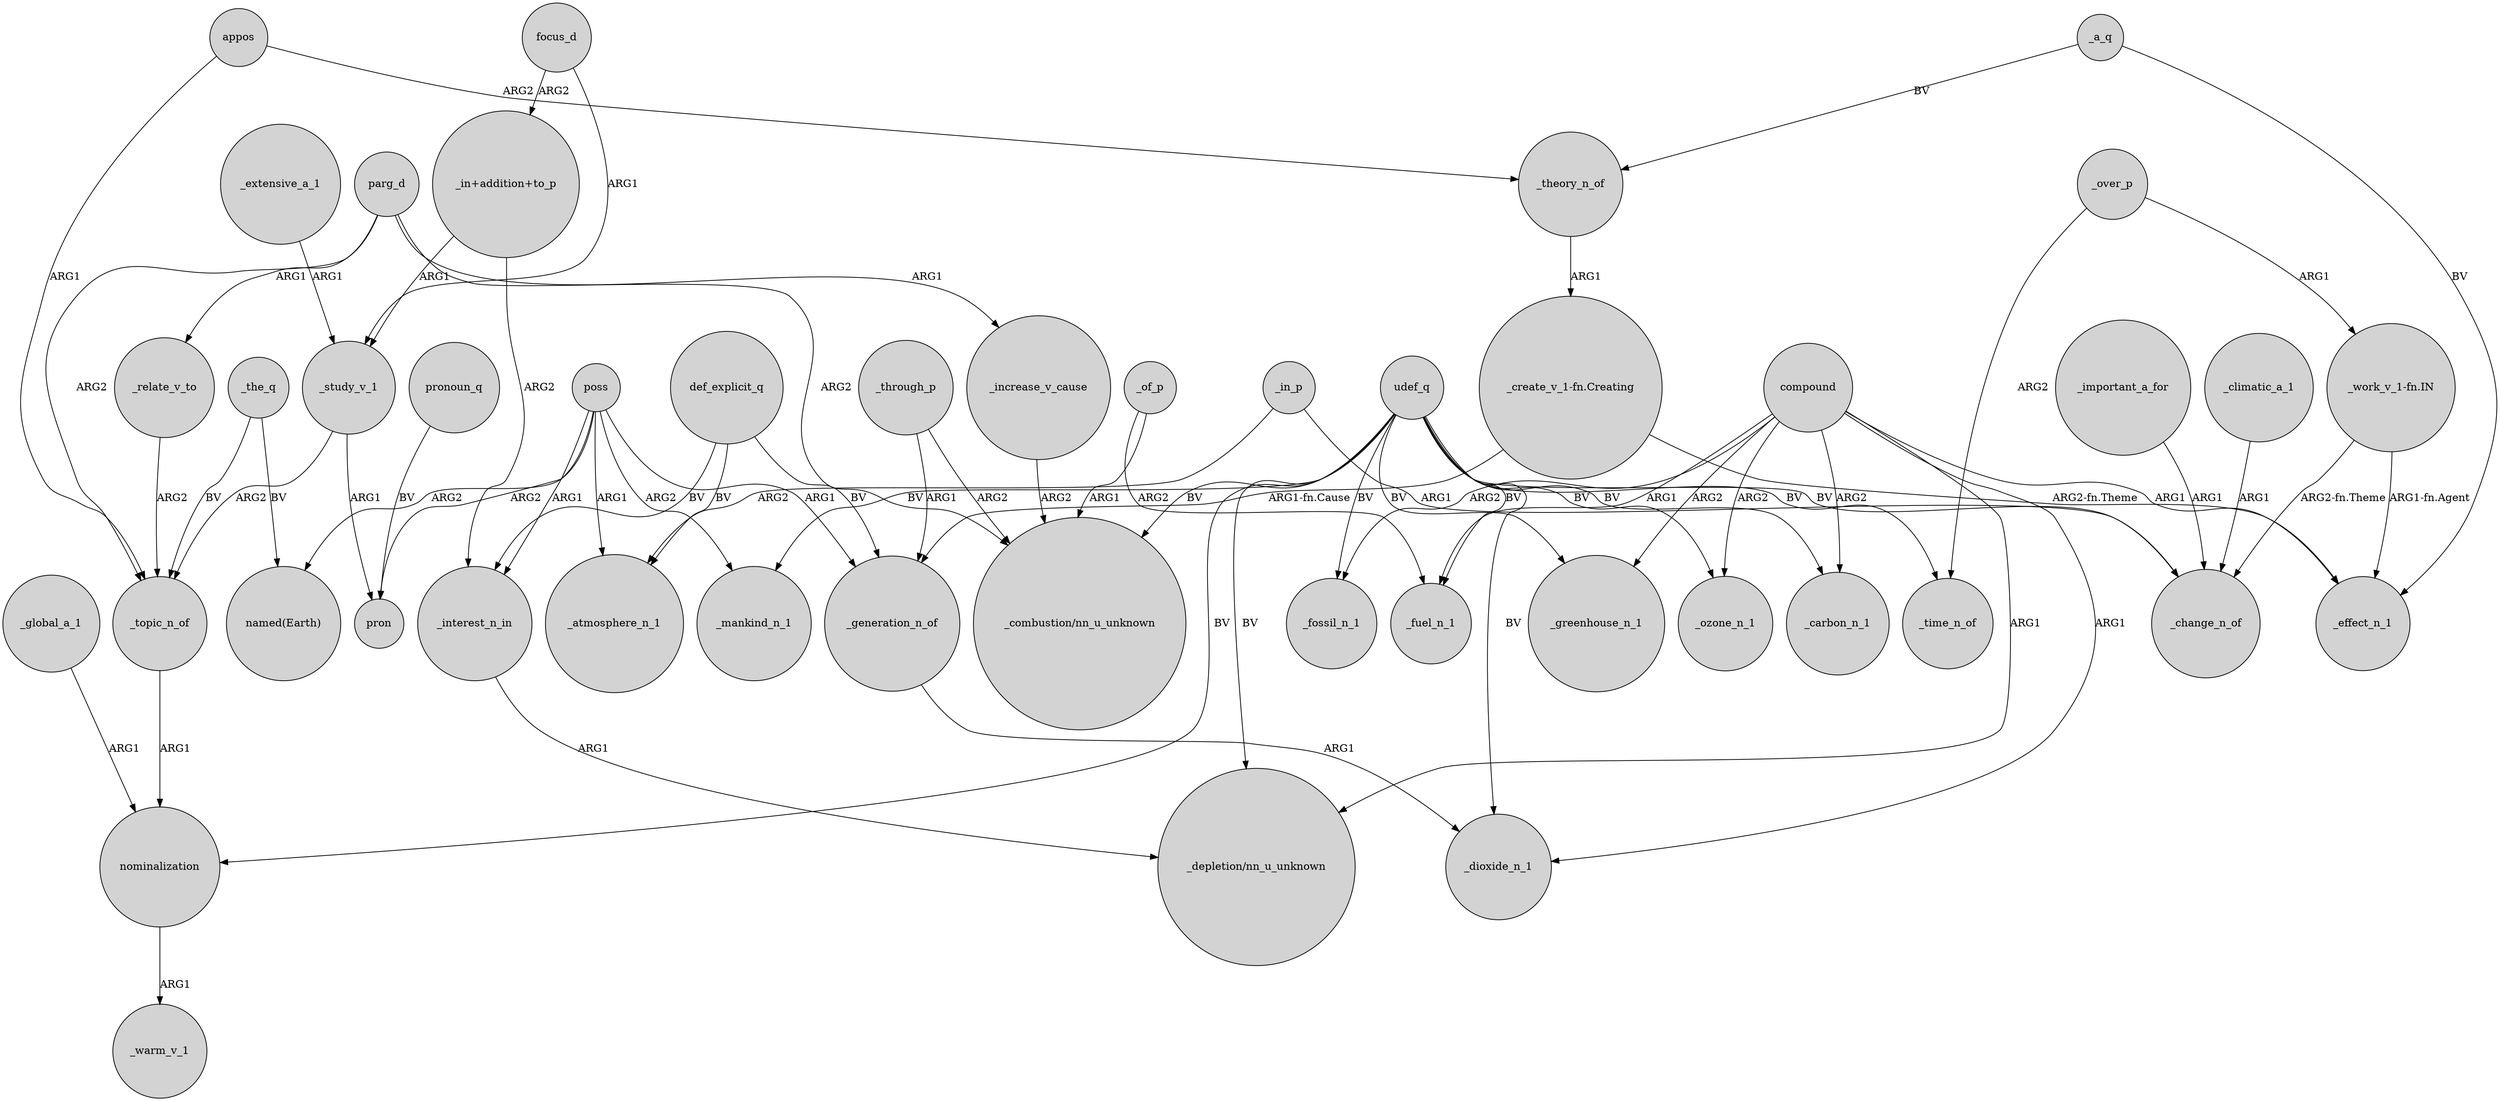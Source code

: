 digraph {
	node [shape=circle style=filled]
	parg_d -> _topic_n_of [label=ARG2]
	udef_q -> _ozone_n_1 [label=BV]
	_the_q -> _topic_n_of [label=BV]
	udef_q -> _fossil_n_1 [label=BV]
	udef_q -> _dioxide_n_1 [label=BV]
	appos -> _topic_n_of [label=ARG1]
	poss -> pron [label=ARG2]
	def_explicit_q -> _interest_n_in [label=BV]
	"_create_v_1-fn.Creating" -> _generation_n_of [label="ARG1-fn.Cause"]
	parg_d -> _relate_v_to [label=ARG1]
	_over_p -> "_work_v_1-fn.IN" [label=ARG1]
	"_create_v_1-fn.Creating" -> _effect_n_1 [label="ARG2-fn.Theme"]
	nominalization -> _warm_v_1 [label=ARG1]
	def_explicit_q -> _generation_n_of [label=BV]
	_of_p -> "_combustion/nn_u_unknown" [label=ARG1]
	compound -> _effect_n_1 [label=ARG1]
	_increase_v_cause -> "_combustion/nn_u_unknown" [label=ARG2]
	poss -> _mankind_n_1 [label=ARG2]
	compound -> _dioxide_n_1 [label=ARG1]
	compound -> "_depletion/nn_u_unknown" [label=ARG1]
	compound -> _ozone_n_1 [label=ARG2]
	_theory_n_of -> "_create_v_1-fn.Creating" [label=ARG1]
	compound -> _greenhouse_n_1 [label=ARG2]
	_climatic_a_1 -> _change_n_of [label=ARG1]
	udef_q -> "_combustion/nn_u_unknown" [label=BV]
	parg_d -> "_combustion/nn_u_unknown" [label=ARG2]
	poss -> "named(Earth)" [label=ARG2]
	_in_p -> _change_n_of [label=ARG1]
	pronoun_q -> pron [label=BV]
	_generation_n_of -> _dioxide_n_1 [label=ARG1]
	_a_q -> _effect_n_1 [label=BV]
	_through_p -> "_combustion/nn_u_unknown" [label=ARG2]
	udef_q -> _change_n_of [label=BV]
	_over_p -> _time_n_of [label=ARG2]
	_topic_n_of -> nominalization [label=ARG1]
	appos -> _theory_n_of [label=ARG2]
	_a_q -> _theory_n_of [label=BV]
	_the_q -> "named(Earth)" [label=BV]
	_extensive_a_1 -> _study_v_1 [label=ARG1]
	"_in+addition+to_p" -> _interest_n_in [label=ARG2]
	parg_d -> _increase_v_cause [label=ARG1]
	poss -> _atmosphere_n_1 [label=ARG1]
	udef_q -> _time_n_of [label=BV]
	def_explicit_q -> _atmosphere_n_1 [label=BV]
	"_work_v_1-fn.IN" -> _effect_n_1 [label="ARG1-fn.Agent"]
	udef_q -> nominalization [label=BV]
	udef_q -> _carbon_n_1 [label=BV]
	_study_v_1 -> pron [label=ARG1]
	_relate_v_to -> _topic_n_of [label=ARG2]
	_through_p -> _generation_n_of [label=ARG1]
	focus_d -> _study_v_1 [label=ARG1]
	"_in+addition+to_p" -> _study_v_1 [label=ARG1]
	_interest_n_in -> "_depletion/nn_u_unknown" [label=ARG1]
	focus_d -> "_in+addition+to_p" [label=ARG2]
	poss -> _generation_n_of [label=ARG1]
	compound -> _fuel_n_1 [label=ARG1]
	udef_q -> "_depletion/nn_u_unknown" [label=BV]
	"_work_v_1-fn.IN" -> _change_n_of [label="ARG2-fn.Theme"]
	udef_q -> _fuel_n_1 [label=BV]
	udef_q -> _greenhouse_n_1 [label=BV]
	_global_a_1 -> nominalization [label=ARG1]
	_important_a_for -> _change_n_of [label=ARG1]
	poss -> _interest_n_in [label=ARG1]
	compound -> _carbon_n_1 [label=ARG2]
	compound -> _fossil_n_1 [label=ARG2]
	_of_p -> _fuel_n_1 [label=ARG2]
	udef_q -> _mankind_n_1 [label=BV]
	_in_p -> _atmosphere_n_1 [label=ARG2]
	_study_v_1 -> _topic_n_of [label=ARG2]
}
